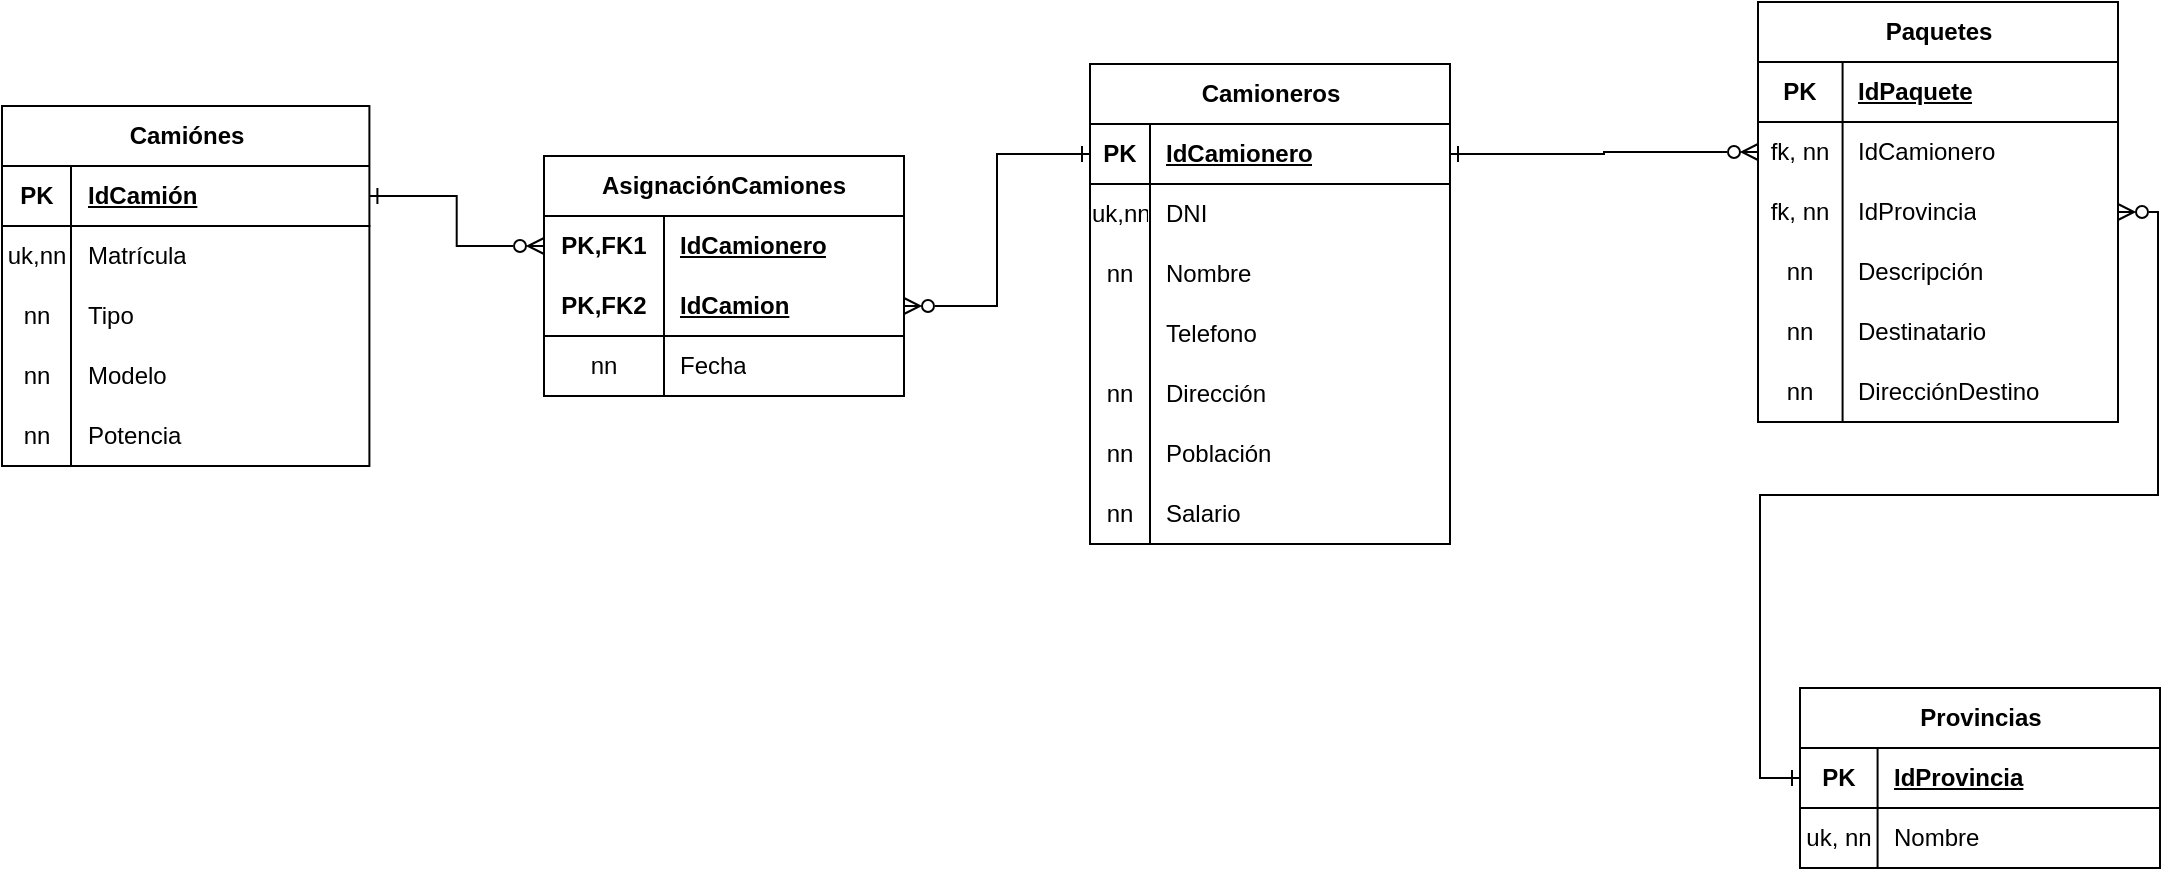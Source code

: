 <mxfile version="22.1.0" type="github">
  <diagram name="Página-1" id="TbM-btvtSWsH4579E8Jc">
    <mxGraphModel dx="1766" dy="752" grid="0" gridSize="10" guides="1" tooltips="1" connect="1" arrows="1" fold="1" page="0" pageScale="1" pageWidth="827" pageHeight="1169" math="0" shadow="0">
      <root>
        <mxCell id="0" />
        <mxCell id="1" parent="0" />
        <mxCell id="KxyYfoqDPXcTMxQ-RhAr-1" value="Camioneros" style="shape=table;startSize=30;container=1;collapsible=1;childLayout=tableLayout;fixedRows=1;rowLines=0;fontStyle=1;align=center;resizeLast=1;html=1;" vertex="1" parent="1">
          <mxGeometry x="498" y="313" width="180" height="240" as="geometry" />
        </mxCell>
        <mxCell id="KxyYfoqDPXcTMxQ-RhAr-2" value="" style="shape=tableRow;horizontal=0;startSize=0;swimlaneHead=0;swimlaneBody=0;fillColor=none;collapsible=0;dropTarget=0;points=[[0,0.5],[1,0.5]];portConstraint=eastwest;top=0;left=0;right=0;bottom=1;" vertex="1" parent="KxyYfoqDPXcTMxQ-RhAr-1">
          <mxGeometry y="30" width="180" height="30" as="geometry" />
        </mxCell>
        <mxCell id="KxyYfoqDPXcTMxQ-RhAr-3" value="PK" style="shape=partialRectangle;connectable=0;fillColor=none;top=0;left=0;bottom=0;right=0;fontStyle=1;overflow=hidden;whiteSpace=wrap;html=1;" vertex="1" parent="KxyYfoqDPXcTMxQ-RhAr-2">
          <mxGeometry width="30" height="30" as="geometry">
            <mxRectangle width="30" height="30" as="alternateBounds" />
          </mxGeometry>
        </mxCell>
        <mxCell id="KxyYfoqDPXcTMxQ-RhAr-4" value="IdCamionero" style="shape=partialRectangle;connectable=0;fillColor=none;top=0;left=0;bottom=0;right=0;align=left;spacingLeft=6;fontStyle=5;overflow=hidden;whiteSpace=wrap;html=1;" vertex="1" parent="KxyYfoqDPXcTMxQ-RhAr-2">
          <mxGeometry x="30" width="150" height="30" as="geometry">
            <mxRectangle width="150" height="30" as="alternateBounds" />
          </mxGeometry>
        </mxCell>
        <mxCell id="KxyYfoqDPXcTMxQ-RhAr-5" value="" style="shape=tableRow;horizontal=0;startSize=0;swimlaneHead=0;swimlaneBody=0;fillColor=none;collapsible=0;dropTarget=0;points=[[0,0.5],[1,0.5]];portConstraint=eastwest;top=0;left=0;right=0;bottom=0;" vertex="1" parent="KxyYfoqDPXcTMxQ-RhAr-1">
          <mxGeometry y="60" width="180" height="30" as="geometry" />
        </mxCell>
        <mxCell id="KxyYfoqDPXcTMxQ-RhAr-6" value="uk,nn" style="shape=partialRectangle;connectable=0;fillColor=none;top=0;left=0;bottom=0;right=0;editable=1;overflow=hidden;whiteSpace=wrap;html=1;" vertex="1" parent="KxyYfoqDPXcTMxQ-RhAr-5">
          <mxGeometry width="30" height="30" as="geometry">
            <mxRectangle width="30" height="30" as="alternateBounds" />
          </mxGeometry>
        </mxCell>
        <mxCell id="KxyYfoqDPXcTMxQ-RhAr-7" value="DNI" style="shape=partialRectangle;connectable=0;fillColor=none;top=0;left=0;bottom=0;right=0;align=left;spacingLeft=6;overflow=hidden;whiteSpace=wrap;html=1;" vertex="1" parent="KxyYfoqDPXcTMxQ-RhAr-5">
          <mxGeometry x="30" width="150" height="30" as="geometry">
            <mxRectangle width="150" height="30" as="alternateBounds" />
          </mxGeometry>
        </mxCell>
        <mxCell id="KxyYfoqDPXcTMxQ-RhAr-8" value="" style="shape=tableRow;horizontal=0;startSize=0;swimlaneHead=0;swimlaneBody=0;fillColor=none;collapsible=0;dropTarget=0;points=[[0,0.5],[1,0.5]];portConstraint=eastwest;top=0;left=0;right=0;bottom=0;" vertex="1" parent="KxyYfoqDPXcTMxQ-RhAr-1">
          <mxGeometry y="90" width="180" height="30" as="geometry" />
        </mxCell>
        <mxCell id="KxyYfoqDPXcTMxQ-RhAr-9" value="nn" style="shape=partialRectangle;connectable=0;fillColor=none;top=0;left=0;bottom=0;right=0;editable=1;overflow=hidden;whiteSpace=wrap;html=1;" vertex="1" parent="KxyYfoqDPXcTMxQ-RhAr-8">
          <mxGeometry width="30" height="30" as="geometry">
            <mxRectangle width="30" height="30" as="alternateBounds" />
          </mxGeometry>
        </mxCell>
        <mxCell id="KxyYfoqDPXcTMxQ-RhAr-10" value="Nombre" style="shape=partialRectangle;connectable=0;fillColor=none;top=0;left=0;bottom=0;right=0;align=left;spacingLeft=6;overflow=hidden;whiteSpace=wrap;html=1;" vertex="1" parent="KxyYfoqDPXcTMxQ-RhAr-8">
          <mxGeometry x="30" width="150" height="30" as="geometry">
            <mxRectangle width="150" height="30" as="alternateBounds" />
          </mxGeometry>
        </mxCell>
        <mxCell id="KxyYfoqDPXcTMxQ-RhAr-11" value="" style="shape=tableRow;horizontal=0;startSize=0;swimlaneHead=0;swimlaneBody=0;fillColor=none;collapsible=0;dropTarget=0;points=[[0,0.5],[1,0.5]];portConstraint=eastwest;top=0;left=0;right=0;bottom=0;" vertex="1" parent="KxyYfoqDPXcTMxQ-RhAr-1">
          <mxGeometry y="120" width="180" height="30" as="geometry" />
        </mxCell>
        <mxCell id="KxyYfoqDPXcTMxQ-RhAr-12" value="" style="shape=partialRectangle;connectable=0;fillColor=none;top=0;left=0;bottom=0;right=0;editable=1;overflow=hidden;whiteSpace=wrap;html=1;" vertex="1" parent="KxyYfoqDPXcTMxQ-RhAr-11">
          <mxGeometry width="30" height="30" as="geometry">
            <mxRectangle width="30" height="30" as="alternateBounds" />
          </mxGeometry>
        </mxCell>
        <mxCell id="KxyYfoqDPXcTMxQ-RhAr-13" value="Telefono" style="shape=partialRectangle;connectable=0;fillColor=none;top=0;left=0;bottom=0;right=0;align=left;spacingLeft=6;overflow=hidden;whiteSpace=wrap;html=1;" vertex="1" parent="KxyYfoqDPXcTMxQ-RhAr-11">
          <mxGeometry x="30" width="150" height="30" as="geometry">
            <mxRectangle width="150" height="30" as="alternateBounds" />
          </mxGeometry>
        </mxCell>
        <mxCell id="KxyYfoqDPXcTMxQ-RhAr-17" value="" style="shape=tableRow;horizontal=0;startSize=0;swimlaneHead=0;swimlaneBody=0;fillColor=none;collapsible=0;dropTarget=0;points=[[0,0.5],[1,0.5]];portConstraint=eastwest;top=0;left=0;right=0;bottom=0;" vertex="1" parent="KxyYfoqDPXcTMxQ-RhAr-1">
          <mxGeometry y="150" width="180" height="30" as="geometry" />
        </mxCell>
        <mxCell id="KxyYfoqDPXcTMxQ-RhAr-18" value="nn" style="shape=partialRectangle;connectable=0;fillColor=none;top=0;left=0;bottom=0;right=0;editable=1;overflow=hidden;whiteSpace=wrap;html=1;" vertex="1" parent="KxyYfoqDPXcTMxQ-RhAr-17">
          <mxGeometry width="30" height="30" as="geometry">
            <mxRectangle width="30" height="30" as="alternateBounds" />
          </mxGeometry>
        </mxCell>
        <mxCell id="KxyYfoqDPXcTMxQ-RhAr-19" value="Dirección" style="shape=partialRectangle;connectable=0;fillColor=none;top=0;left=0;bottom=0;right=0;align=left;spacingLeft=6;overflow=hidden;whiteSpace=wrap;html=1;" vertex="1" parent="KxyYfoqDPXcTMxQ-RhAr-17">
          <mxGeometry x="30" width="150" height="30" as="geometry">
            <mxRectangle width="150" height="30" as="alternateBounds" />
          </mxGeometry>
        </mxCell>
        <mxCell id="KxyYfoqDPXcTMxQ-RhAr-20" value="" style="shape=tableRow;horizontal=0;startSize=0;swimlaneHead=0;swimlaneBody=0;fillColor=none;collapsible=0;dropTarget=0;points=[[0,0.5],[1,0.5]];portConstraint=eastwest;top=0;left=0;right=0;bottom=0;" vertex="1" parent="KxyYfoqDPXcTMxQ-RhAr-1">
          <mxGeometry y="180" width="180" height="30" as="geometry" />
        </mxCell>
        <mxCell id="KxyYfoqDPXcTMxQ-RhAr-21" value="nn" style="shape=partialRectangle;connectable=0;fillColor=none;top=0;left=0;bottom=0;right=0;editable=1;overflow=hidden;whiteSpace=wrap;html=1;" vertex="1" parent="KxyYfoqDPXcTMxQ-RhAr-20">
          <mxGeometry width="30" height="30" as="geometry">
            <mxRectangle width="30" height="30" as="alternateBounds" />
          </mxGeometry>
        </mxCell>
        <mxCell id="KxyYfoqDPXcTMxQ-RhAr-22" value="Población" style="shape=partialRectangle;connectable=0;fillColor=none;top=0;left=0;bottom=0;right=0;align=left;spacingLeft=6;overflow=hidden;whiteSpace=wrap;html=1;" vertex="1" parent="KxyYfoqDPXcTMxQ-RhAr-20">
          <mxGeometry x="30" width="150" height="30" as="geometry">
            <mxRectangle width="150" height="30" as="alternateBounds" />
          </mxGeometry>
        </mxCell>
        <mxCell id="KxyYfoqDPXcTMxQ-RhAr-23" value="" style="shape=tableRow;horizontal=0;startSize=0;swimlaneHead=0;swimlaneBody=0;fillColor=none;collapsible=0;dropTarget=0;points=[[0,0.5],[1,0.5]];portConstraint=eastwest;top=0;left=0;right=0;bottom=0;" vertex="1" parent="KxyYfoqDPXcTMxQ-RhAr-1">
          <mxGeometry y="210" width="180" height="30" as="geometry" />
        </mxCell>
        <mxCell id="KxyYfoqDPXcTMxQ-RhAr-24" value="nn" style="shape=partialRectangle;connectable=0;fillColor=none;top=0;left=0;bottom=0;right=0;editable=1;overflow=hidden;whiteSpace=wrap;html=1;" vertex="1" parent="KxyYfoqDPXcTMxQ-RhAr-23">
          <mxGeometry width="30" height="30" as="geometry">
            <mxRectangle width="30" height="30" as="alternateBounds" />
          </mxGeometry>
        </mxCell>
        <mxCell id="KxyYfoqDPXcTMxQ-RhAr-25" value="Salario" style="shape=partialRectangle;connectable=0;fillColor=none;top=0;left=0;bottom=0;right=0;align=left;spacingLeft=6;overflow=hidden;whiteSpace=wrap;html=1;" vertex="1" parent="KxyYfoqDPXcTMxQ-RhAr-23">
          <mxGeometry x="30" width="150" height="30" as="geometry">
            <mxRectangle width="150" height="30" as="alternateBounds" />
          </mxGeometry>
        </mxCell>
        <mxCell id="KxyYfoqDPXcTMxQ-RhAr-26" value="Camiónes" style="shape=table;startSize=30;container=1;collapsible=1;childLayout=tableLayout;fixedRows=1;rowLines=0;fontStyle=1;align=center;resizeLast=1;html=1;" vertex="1" parent="1">
          <mxGeometry x="-46" y="334" width="183.7" height="180" as="geometry" />
        </mxCell>
        <mxCell id="KxyYfoqDPXcTMxQ-RhAr-27" value="" style="shape=tableRow;horizontal=0;startSize=0;swimlaneHead=0;swimlaneBody=0;fillColor=none;collapsible=0;dropTarget=0;points=[[0,0.5],[1,0.5]];portConstraint=eastwest;top=0;left=0;right=0;bottom=1;" vertex="1" parent="KxyYfoqDPXcTMxQ-RhAr-26">
          <mxGeometry y="30" width="183.7" height="30" as="geometry" />
        </mxCell>
        <mxCell id="KxyYfoqDPXcTMxQ-RhAr-28" value="PK" style="shape=partialRectangle;connectable=0;fillColor=none;top=0;left=0;bottom=0;right=0;fontStyle=1;overflow=hidden;whiteSpace=wrap;html=1;" vertex="1" parent="KxyYfoqDPXcTMxQ-RhAr-27">
          <mxGeometry width="34.5" height="30" as="geometry">
            <mxRectangle width="34.5" height="30" as="alternateBounds" />
          </mxGeometry>
        </mxCell>
        <mxCell id="KxyYfoqDPXcTMxQ-RhAr-29" value="IdCamión" style="shape=partialRectangle;connectable=0;fillColor=none;top=0;left=0;bottom=0;right=0;align=left;spacingLeft=6;fontStyle=5;overflow=hidden;whiteSpace=wrap;html=1;" vertex="1" parent="KxyYfoqDPXcTMxQ-RhAr-27">
          <mxGeometry x="34.5" width="149.2" height="30" as="geometry">
            <mxRectangle width="149.2" height="30" as="alternateBounds" />
          </mxGeometry>
        </mxCell>
        <mxCell id="KxyYfoqDPXcTMxQ-RhAr-30" value="" style="shape=tableRow;horizontal=0;startSize=0;swimlaneHead=0;swimlaneBody=0;fillColor=none;collapsible=0;dropTarget=0;points=[[0,0.5],[1,0.5]];portConstraint=eastwest;top=0;left=0;right=0;bottom=0;" vertex="1" parent="KxyYfoqDPXcTMxQ-RhAr-26">
          <mxGeometry y="60" width="183.7" height="30" as="geometry" />
        </mxCell>
        <mxCell id="KxyYfoqDPXcTMxQ-RhAr-31" value="uk,nn" style="shape=partialRectangle;connectable=0;fillColor=none;top=0;left=0;bottom=0;right=0;editable=1;overflow=hidden;whiteSpace=wrap;html=1;" vertex="1" parent="KxyYfoqDPXcTMxQ-RhAr-30">
          <mxGeometry width="34.5" height="30" as="geometry">
            <mxRectangle width="34.5" height="30" as="alternateBounds" />
          </mxGeometry>
        </mxCell>
        <mxCell id="KxyYfoqDPXcTMxQ-RhAr-32" value="Matrícula" style="shape=partialRectangle;connectable=0;fillColor=none;top=0;left=0;bottom=0;right=0;align=left;spacingLeft=6;overflow=hidden;whiteSpace=wrap;html=1;" vertex="1" parent="KxyYfoqDPXcTMxQ-RhAr-30">
          <mxGeometry x="34.5" width="149.2" height="30" as="geometry">
            <mxRectangle width="149.2" height="30" as="alternateBounds" />
          </mxGeometry>
        </mxCell>
        <mxCell id="KxyYfoqDPXcTMxQ-RhAr-33" value="" style="shape=tableRow;horizontal=0;startSize=0;swimlaneHead=0;swimlaneBody=0;fillColor=none;collapsible=0;dropTarget=0;points=[[0,0.5],[1,0.5]];portConstraint=eastwest;top=0;left=0;right=0;bottom=0;" vertex="1" parent="KxyYfoqDPXcTMxQ-RhAr-26">
          <mxGeometry y="90" width="183.7" height="30" as="geometry" />
        </mxCell>
        <mxCell id="KxyYfoqDPXcTMxQ-RhAr-34" value="nn" style="shape=partialRectangle;connectable=0;fillColor=none;top=0;left=0;bottom=0;right=0;editable=1;overflow=hidden;whiteSpace=wrap;html=1;" vertex="1" parent="KxyYfoqDPXcTMxQ-RhAr-33">
          <mxGeometry width="34.5" height="30" as="geometry">
            <mxRectangle width="34.5" height="30" as="alternateBounds" />
          </mxGeometry>
        </mxCell>
        <mxCell id="KxyYfoqDPXcTMxQ-RhAr-35" value="Tipo" style="shape=partialRectangle;connectable=0;fillColor=none;top=0;left=0;bottom=0;right=0;align=left;spacingLeft=6;overflow=hidden;whiteSpace=wrap;html=1;" vertex="1" parent="KxyYfoqDPXcTMxQ-RhAr-33">
          <mxGeometry x="34.5" width="149.2" height="30" as="geometry">
            <mxRectangle width="149.2" height="30" as="alternateBounds" />
          </mxGeometry>
        </mxCell>
        <mxCell id="KxyYfoqDPXcTMxQ-RhAr-52" value="" style="shape=tableRow;horizontal=0;startSize=0;swimlaneHead=0;swimlaneBody=0;fillColor=none;collapsible=0;dropTarget=0;points=[[0,0.5],[1,0.5]];portConstraint=eastwest;top=0;left=0;right=0;bottom=0;" vertex="1" parent="KxyYfoqDPXcTMxQ-RhAr-26">
          <mxGeometry y="120" width="183.7" height="30" as="geometry" />
        </mxCell>
        <mxCell id="KxyYfoqDPXcTMxQ-RhAr-53" value="nn" style="shape=partialRectangle;connectable=0;fillColor=none;top=0;left=0;bottom=0;right=0;editable=1;overflow=hidden;whiteSpace=wrap;html=1;" vertex="1" parent="KxyYfoqDPXcTMxQ-RhAr-52">
          <mxGeometry width="34.5" height="30" as="geometry">
            <mxRectangle width="34.5" height="30" as="alternateBounds" />
          </mxGeometry>
        </mxCell>
        <mxCell id="KxyYfoqDPXcTMxQ-RhAr-54" value="Modelo" style="shape=partialRectangle;connectable=0;fillColor=none;top=0;left=0;bottom=0;right=0;align=left;spacingLeft=6;overflow=hidden;whiteSpace=wrap;html=1;" vertex="1" parent="KxyYfoqDPXcTMxQ-RhAr-52">
          <mxGeometry x="34.5" width="149.2" height="30" as="geometry">
            <mxRectangle width="149.2" height="30" as="alternateBounds" />
          </mxGeometry>
        </mxCell>
        <mxCell id="KxyYfoqDPXcTMxQ-RhAr-36" value="" style="shape=tableRow;horizontal=0;startSize=0;swimlaneHead=0;swimlaneBody=0;fillColor=none;collapsible=0;dropTarget=0;points=[[0,0.5],[1,0.5]];portConstraint=eastwest;top=0;left=0;right=0;bottom=0;" vertex="1" parent="KxyYfoqDPXcTMxQ-RhAr-26">
          <mxGeometry y="150" width="183.7" height="30" as="geometry" />
        </mxCell>
        <mxCell id="KxyYfoqDPXcTMxQ-RhAr-37" value="nn" style="shape=partialRectangle;connectable=0;fillColor=none;top=0;left=0;bottom=0;right=0;editable=1;overflow=hidden;whiteSpace=wrap;html=1;" vertex="1" parent="KxyYfoqDPXcTMxQ-RhAr-36">
          <mxGeometry width="34.5" height="30" as="geometry">
            <mxRectangle width="34.5" height="30" as="alternateBounds" />
          </mxGeometry>
        </mxCell>
        <mxCell id="KxyYfoqDPXcTMxQ-RhAr-38" value="Potencia" style="shape=partialRectangle;connectable=0;fillColor=none;top=0;left=0;bottom=0;right=0;align=left;spacingLeft=6;overflow=hidden;whiteSpace=wrap;html=1;" vertex="1" parent="KxyYfoqDPXcTMxQ-RhAr-36">
          <mxGeometry x="34.5" width="149.2" height="30" as="geometry">
            <mxRectangle width="149.2" height="30" as="alternateBounds" />
          </mxGeometry>
        </mxCell>
        <mxCell id="KxyYfoqDPXcTMxQ-RhAr-57" value="AsignaciónCamiones" style="shape=table;startSize=30;container=1;collapsible=1;childLayout=tableLayout;fixedRows=1;rowLines=0;fontStyle=1;align=center;resizeLast=1;html=1;whiteSpace=wrap;" vertex="1" parent="1">
          <mxGeometry x="225" y="359" width="180" height="120" as="geometry" />
        </mxCell>
        <mxCell id="KxyYfoqDPXcTMxQ-RhAr-58" value="" style="shape=tableRow;horizontal=0;startSize=0;swimlaneHead=0;swimlaneBody=0;fillColor=none;collapsible=0;dropTarget=0;points=[[0,0.5],[1,0.5]];portConstraint=eastwest;top=0;left=0;right=0;bottom=0;html=1;" vertex="1" parent="KxyYfoqDPXcTMxQ-RhAr-57">
          <mxGeometry y="30" width="180" height="30" as="geometry" />
        </mxCell>
        <mxCell id="KxyYfoqDPXcTMxQ-RhAr-59" value="PK,FK1" style="shape=partialRectangle;connectable=0;fillColor=none;top=0;left=0;bottom=0;right=0;fontStyle=1;overflow=hidden;html=1;whiteSpace=wrap;" vertex="1" parent="KxyYfoqDPXcTMxQ-RhAr-58">
          <mxGeometry width="60" height="30" as="geometry">
            <mxRectangle width="60" height="30" as="alternateBounds" />
          </mxGeometry>
        </mxCell>
        <mxCell id="KxyYfoqDPXcTMxQ-RhAr-60" value="IdCamionero" style="shape=partialRectangle;connectable=0;fillColor=none;top=0;left=0;bottom=0;right=0;align=left;spacingLeft=6;fontStyle=5;overflow=hidden;html=1;whiteSpace=wrap;" vertex="1" parent="KxyYfoqDPXcTMxQ-RhAr-58">
          <mxGeometry x="60" width="120" height="30" as="geometry">
            <mxRectangle width="120" height="30" as="alternateBounds" />
          </mxGeometry>
        </mxCell>
        <mxCell id="KxyYfoqDPXcTMxQ-RhAr-61" value="" style="shape=tableRow;horizontal=0;startSize=0;swimlaneHead=0;swimlaneBody=0;fillColor=none;collapsible=0;dropTarget=0;points=[[0,0.5],[1,0.5]];portConstraint=eastwest;top=0;left=0;right=0;bottom=1;html=1;" vertex="1" parent="KxyYfoqDPXcTMxQ-RhAr-57">
          <mxGeometry y="60" width="180" height="30" as="geometry" />
        </mxCell>
        <mxCell id="KxyYfoqDPXcTMxQ-RhAr-62" value="PK,FK2" style="shape=partialRectangle;connectable=0;fillColor=none;top=0;left=0;bottom=0;right=0;fontStyle=1;overflow=hidden;html=1;whiteSpace=wrap;" vertex="1" parent="KxyYfoqDPXcTMxQ-RhAr-61">
          <mxGeometry width="60" height="30" as="geometry">
            <mxRectangle width="60" height="30" as="alternateBounds" />
          </mxGeometry>
        </mxCell>
        <mxCell id="KxyYfoqDPXcTMxQ-RhAr-63" value="IdCamion" style="shape=partialRectangle;connectable=0;fillColor=none;top=0;left=0;bottom=0;right=0;align=left;spacingLeft=6;fontStyle=5;overflow=hidden;html=1;whiteSpace=wrap;" vertex="1" parent="KxyYfoqDPXcTMxQ-RhAr-61">
          <mxGeometry x="60" width="120" height="30" as="geometry">
            <mxRectangle width="120" height="30" as="alternateBounds" />
          </mxGeometry>
        </mxCell>
        <mxCell id="KxyYfoqDPXcTMxQ-RhAr-64" value="" style="shape=tableRow;horizontal=0;startSize=0;swimlaneHead=0;swimlaneBody=0;fillColor=none;collapsible=0;dropTarget=0;points=[[0,0.5],[1,0.5]];portConstraint=eastwest;top=0;left=0;right=0;bottom=0;html=1;" vertex="1" parent="KxyYfoqDPXcTMxQ-RhAr-57">
          <mxGeometry y="90" width="180" height="30" as="geometry" />
        </mxCell>
        <mxCell id="KxyYfoqDPXcTMxQ-RhAr-65" value="nn" style="shape=partialRectangle;connectable=0;fillColor=none;top=0;left=0;bottom=0;right=0;editable=1;overflow=hidden;html=1;whiteSpace=wrap;" vertex="1" parent="KxyYfoqDPXcTMxQ-RhAr-64">
          <mxGeometry width="60" height="30" as="geometry">
            <mxRectangle width="60" height="30" as="alternateBounds" />
          </mxGeometry>
        </mxCell>
        <mxCell id="KxyYfoqDPXcTMxQ-RhAr-66" value="Fecha" style="shape=partialRectangle;connectable=0;fillColor=none;top=0;left=0;bottom=0;right=0;align=left;spacingLeft=6;overflow=hidden;html=1;whiteSpace=wrap;" vertex="1" parent="KxyYfoqDPXcTMxQ-RhAr-64">
          <mxGeometry x="60" width="120" height="30" as="geometry">
            <mxRectangle width="120" height="30" as="alternateBounds" />
          </mxGeometry>
        </mxCell>
        <mxCell id="KxyYfoqDPXcTMxQ-RhAr-70" style="edgeStyle=orthogonalEdgeStyle;rounded=0;orthogonalLoop=1;jettySize=auto;html=1;startArrow=ERone;startFill=0;endArrow=ERzeroToMany;endFill=0;" edge="1" parent="1" source="KxyYfoqDPXcTMxQ-RhAr-27" target="KxyYfoqDPXcTMxQ-RhAr-58">
          <mxGeometry relative="1" as="geometry" />
        </mxCell>
        <mxCell id="KxyYfoqDPXcTMxQ-RhAr-71" style="edgeStyle=orthogonalEdgeStyle;rounded=0;orthogonalLoop=1;jettySize=auto;html=1;startArrow=ERone;startFill=0;endArrow=ERzeroToMany;endFill=0;" edge="1" parent="1" source="KxyYfoqDPXcTMxQ-RhAr-2" target="KxyYfoqDPXcTMxQ-RhAr-61">
          <mxGeometry relative="1" as="geometry" />
        </mxCell>
        <mxCell id="KxyYfoqDPXcTMxQ-RhAr-72" value="Paquetes" style="shape=table;startSize=30;container=1;collapsible=1;childLayout=tableLayout;fixedRows=1;rowLines=0;fontStyle=1;align=center;resizeLast=1;html=1;" vertex="1" parent="1">
          <mxGeometry x="832" y="282" width="180" height="210" as="geometry" />
        </mxCell>
        <mxCell id="KxyYfoqDPXcTMxQ-RhAr-73" value="" style="shape=tableRow;horizontal=0;startSize=0;swimlaneHead=0;swimlaneBody=0;fillColor=none;collapsible=0;dropTarget=0;points=[[0,0.5],[1,0.5]];portConstraint=eastwest;top=0;left=0;right=0;bottom=1;" vertex="1" parent="KxyYfoqDPXcTMxQ-RhAr-72">
          <mxGeometry y="30" width="180" height="30" as="geometry" />
        </mxCell>
        <mxCell id="KxyYfoqDPXcTMxQ-RhAr-74" value="PK" style="shape=partialRectangle;connectable=0;fillColor=none;top=0;left=0;bottom=0;right=0;fontStyle=1;overflow=hidden;whiteSpace=wrap;html=1;" vertex="1" parent="KxyYfoqDPXcTMxQ-RhAr-73">
          <mxGeometry width="42.292" height="30" as="geometry">
            <mxRectangle width="42.292" height="30" as="alternateBounds" />
          </mxGeometry>
        </mxCell>
        <mxCell id="KxyYfoqDPXcTMxQ-RhAr-75" value="IdPaquete" style="shape=partialRectangle;connectable=0;fillColor=none;top=0;left=0;bottom=0;right=0;align=left;spacingLeft=6;fontStyle=5;overflow=hidden;whiteSpace=wrap;html=1;" vertex="1" parent="KxyYfoqDPXcTMxQ-RhAr-73">
          <mxGeometry x="42.292" width="137.708" height="30" as="geometry">
            <mxRectangle width="137.708" height="30" as="alternateBounds" />
          </mxGeometry>
        </mxCell>
        <mxCell id="KxyYfoqDPXcTMxQ-RhAr-76" value="" style="shape=tableRow;horizontal=0;startSize=0;swimlaneHead=0;swimlaneBody=0;fillColor=none;collapsible=0;dropTarget=0;points=[[0,0.5],[1,0.5]];portConstraint=eastwest;top=0;left=0;right=0;bottom=0;" vertex="1" parent="KxyYfoqDPXcTMxQ-RhAr-72">
          <mxGeometry y="60" width="180" height="30" as="geometry" />
        </mxCell>
        <mxCell id="KxyYfoqDPXcTMxQ-RhAr-77" value="fk, nn" style="shape=partialRectangle;connectable=0;fillColor=none;top=0;left=0;bottom=0;right=0;editable=1;overflow=hidden;whiteSpace=wrap;html=1;" vertex="1" parent="KxyYfoqDPXcTMxQ-RhAr-76">
          <mxGeometry width="42.292" height="30" as="geometry">
            <mxRectangle width="42.292" height="30" as="alternateBounds" />
          </mxGeometry>
        </mxCell>
        <mxCell id="KxyYfoqDPXcTMxQ-RhAr-78" value="IdCamionero" style="shape=partialRectangle;connectable=0;fillColor=none;top=0;left=0;bottom=0;right=0;align=left;spacingLeft=6;overflow=hidden;whiteSpace=wrap;html=1;" vertex="1" parent="KxyYfoqDPXcTMxQ-RhAr-76">
          <mxGeometry x="42.292" width="137.708" height="30" as="geometry">
            <mxRectangle width="137.708" height="30" as="alternateBounds" />
          </mxGeometry>
        </mxCell>
        <mxCell id="KxyYfoqDPXcTMxQ-RhAr-111" value="" style="shape=tableRow;horizontal=0;startSize=0;swimlaneHead=0;swimlaneBody=0;fillColor=none;collapsible=0;dropTarget=0;points=[[0,0.5],[1,0.5]];portConstraint=eastwest;top=0;left=0;right=0;bottom=0;" vertex="1" parent="KxyYfoqDPXcTMxQ-RhAr-72">
          <mxGeometry y="90" width="180" height="30" as="geometry" />
        </mxCell>
        <mxCell id="KxyYfoqDPXcTMxQ-RhAr-112" value="fk, nn" style="shape=partialRectangle;connectable=0;fillColor=none;top=0;left=0;bottom=0;right=0;editable=1;overflow=hidden;whiteSpace=wrap;html=1;" vertex="1" parent="KxyYfoqDPXcTMxQ-RhAr-111">
          <mxGeometry width="42.292" height="30" as="geometry">
            <mxRectangle width="42.292" height="30" as="alternateBounds" />
          </mxGeometry>
        </mxCell>
        <mxCell id="KxyYfoqDPXcTMxQ-RhAr-113" value="IdProvincia" style="shape=partialRectangle;connectable=0;fillColor=none;top=0;left=0;bottom=0;right=0;align=left;spacingLeft=6;overflow=hidden;whiteSpace=wrap;html=1;" vertex="1" parent="KxyYfoqDPXcTMxQ-RhAr-111">
          <mxGeometry x="42.292" width="137.708" height="30" as="geometry">
            <mxRectangle width="137.708" height="30" as="alternateBounds" />
          </mxGeometry>
        </mxCell>
        <mxCell id="KxyYfoqDPXcTMxQ-RhAr-88" value="" style="shape=tableRow;horizontal=0;startSize=0;swimlaneHead=0;swimlaneBody=0;fillColor=none;collapsible=0;dropTarget=0;points=[[0,0.5],[1,0.5]];portConstraint=eastwest;top=0;left=0;right=0;bottom=0;" vertex="1" parent="KxyYfoqDPXcTMxQ-RhAr-72">
          <mxGeometry y="120" width="180" height="30" as="geometry" />
        </mxCell>
        <mxCell id="KxyYfoqDPXcTMxQ-RhAr-89" value="nn" style="shape=partialRectangle;connectable=0;fillColor=none;top=0;left=0;bottom=0;right=0;editable=1;overflow=hidden;whiteSpace=wrap;html=1;" vertex="1" parent="KxyYfoqDPXcTMxQ-RhAr-88">
          <mxGeometry width="42.292" height="30" as="geometry">
            <mxRectangle width="42.292" height="30" as="alternateBounds" />
          </mxGeometry>
        </mxCell>
        <mxCell id="KxyYfoqDPXcTMxQ-RhAr-90" value="Descripción" style="shape=partialRectangle;connectable=0;fillColor=none;top=0;left=0;bottom=0;right=0;align=left;spacingLeft=6;overflow=hidden;whiteSpace=wrap;html=1;" vertex="1" parent="KxyYfoqDPXcTMxQ-RhAr-88">
          <mxGeometry x="42.292" width="137.708" height="30" as="geometry">
            <mxRectangle width="137.708" height="30" as="alternateBounds" />
          </mxGeometry>
        </mxCell>
        <mxCell id="KxyYfoqDPXcTMxQ-RhAr-79" value="" style="shape=tableRow;horizontal=0;startSize=0;swimlaneHead=0;swimlaneBody=0;fillColor=none;collapsible=0;dropTarget=0;points=[[0,0.5],[1,0.5]];portConstraint=eastwest;top=0;left=0;right=0;bottom=0;" vertex="1" parent="KxyYfoqDPXcTMxQ-RhAr-72">
          <mxGeometry y="150" width="180" height="30" as="geometry" />
        </mxCell>
        <mxCell id="KxyYfoqDPXcTMxQ-RhAr-80" value="nn" style="shape=partialRectangle;connectable=0;fillColor=none;top=0;left=0;bottom=0;right=0;editable=1;overflow=hidden;whiteSpace=wrap;html=1;" vertex="1" parent="KxyYfoqDPXcTMxQ-RhAr-79">
          <mxGeometry width="42.292" height="30" as="geometry">
            <mxRectangle width="42.292" height="30" as="alternateBounds" />
          </mxGeometry>
        </mxCell>
        <mxCell id="KxyYfoqDPXcTMxQ-RhAr-81" value="Destinatario" style="shape=partialRectangle;connectable=0;fillColor=none;top=0;left=0;bottom=0;right=0;align=left;spacingLeft=6;overflow=hidden;whiteSpace=wrap;html=1;" vertex="1" parent="KxyYfoqDPXcTMxQ-RhAr-79">
          <mxGeometry x="42.292" width="137.708" height="30" as="geometry">
            <mxRectangle width="137.708" height="30" as="alternateBounds" />
          </mxGeometry>
        </mxCell>
        <mxCell id="KxyYfoqDPXcTMxQ-RhAr-82" value="" style="shape=tableRow;horizontal=0;startSize=0;swimlaneHead=0;swimlaneBody=0;fillColor=none;collapsible=0;dropTarget=0;points=[[0,0.5],[1,0.5]];portConstraint=eastwest;top=0;left=0;right=0;bottom=0;" vertex="1" parent="KxyYfoqDPXcTMxQ-RhAr-72">
          <mxGeometry y="180" width="180" height="30" as="geometry" />
        </mxCell>
        <mxCell id="KxyYfoqDPXcTMxQ-RhAr-83" value="nn" style="shape=partialRectangle;connectable=0;fillColor=none;top=0;left=0;bottom=0;right=0;editable=1;overflow=hidden;whiteSpace=wrap;html=1;" vertex="1" parent="KxyYfoqDPXcTMxQ-RhAr-82">
          <mxGeometry width="42.292" height="30" as="geometry">
            <mxRectangle width="42.292" height="30" as="alternateBounds" />
          </mxGeometry>
        </mxCell>
        <mxCell id="KxyYfoqDPXcTMxQ-RhAr-84" value="DirecciónDestino" style="shape=partialRectangle;connectable=0;fillColor=none;top=0;left=0;bottom=0;right=0;align=left;spacingLeft=6;overflow=hidden;whiteSpace=wrap;html=1;" vertex="1" parent="KxyYfoqDPXcTMxQ-RhAr-82">
          <mxGeometry x="42.292" width="137.708" height="30" as="geometry">
            <mxRectangle width="137.708" height="30" as="alternateBounds" />
          </mxGeometry>
        </mxCell>
        <mxCell id="KxyYfoqDPXcTMxQ-RhAr-91" style="edgeStyle=orthogonalEdgeStyle;rounded=0;orthogonalLoop=1;jettySize=auto;html=1;startArrow=ERzeroToMany;startFill=0;endArrow=ERone;endFill=0;" edge="1" parent="1" source="KxyYfoqDPXcTMxQ-RhAr-76" target="KxyYfoqDPXcTMxQ-RhAr-2">
          <mxGeometry relative="1" as="geometry" />
        </mxCell>
        <mxCell id="KxyYfoqDPXcTMxQ-RhAr-92" value="Provincias" style="shape=table;startSize=30;container=1;collapsible=1;childLayout=tableLayout;fixedRows=1;rowLines=0;fontStyle=1;align=center;resizeLast=1;html=1;" vertex="1" parent="1">
          <mxGeometry x="853" y="625" width="180" height="90" as="geometry" />
        </mxCell>
        <mxCell id="KxyYfoqDPXcTMxQ-RhAr-93" value="" style="shape=tableRow;horizontal=0;startSize=0;swimlaneHead=0;swimlaneBody=0;fillColor=none;collapsible=0;dropTarget=0;points=[[0,0.5],[1,0.5]];portConstraint=eastwest;top=0;left=0;right=0;bottom=1;" vertex="1" parent="KxyYfoqDPXcTMxQ-RhAr-92">
          <mxGeometry y="30" width="180" height="30" as="geometry" />
        </mxCell>
        <mxCell id="KxyYfoqDPXcTMxQ-RhAr-94" value="PK" style="shape=partialRectangle;connectable=0;fillColor=none;top=0;left=0;bottom=0;right=0;fontStyle=1;overflow=hidden;whiteSpace=wrap;html=1;" vertex="1" parent="KxyYfoqDPXcTMxQ-RhAr-93">
          <mxGeometry width="38.792" height="30" as="geometry">
            <mxRectangle width="38.792" height="30" as="alternateBounds" />
          </mxGeometry>
        </mxCell>
        <mxCell id="KxyYfoqDPXcTMxQ-RhAr-95" value="IdProvincia" style="shape=partialRectangle;connectable=0;fillColor=none;top=0;left=0;bottom=0;right=0;align=left;spacingLeft=6;fontStyle=5;overflow=hidden;whiteSpace=wrap;html=1;" vertex="1" parent="KxyYfoqDPXcTMxQ-RhAr-93">
          <mxGeometry x="38.792" width="141.208" height="30" as="geometry">
            <mxRectangle width="141.208" height="30" as="alternateBounds" />
          </mxGeometry>
        </mxCell>
        <mxCell id="KxyYfoqDPXcTMxQ-RhAr-96" value="" style="shape=tableRow;horizontal=0;startSize=0;swimlaneHead=0;swimlaneBody=0;fillColor=none;collapsible=0;dropTarget=0;points=[[0,0.5],[1,0.5]];portConstraint=eastwest;top=0;left=0;right=0;bottom=0;" vertex="1" parent="KxyYfoqDPXcTMxQ-RhAr-92">
          <mxGeometry y="60" width="180" height="30" as="geometry" />
        </mxCell>
        <mxCell id="KxyYfoqDPXcTMxQ-RhAr-97" value="uk, nn" style="shape=partialRectangle;connectable=0;fillColor=none;top=0;left=0;bottom=0;right=0;editable=1;overflow=hidden;whiteSpace=wrap;html=1;" vertex="1" parent="KxyYfoqDPXcTMxQ-RhAr-96">
          <mxGeometry width="38.792" height="30" as="geometry">
            <mxRectangle width="38.792" height="30" as="alternateBounds" />
          </mxGeometry>
        </mxCell>
        <mxCell id="KxyYfoqDPXcTMxQ-RhAr-98" value="Nombre" style="shape=partialRectangle;connectable=0;fillColor=none;top=0;left=0;bottom=0;right=0;align=left;spacingLeft=6;overflow=hidden;whiteSpace=wrap;html=1;" vertex="1" parent="KxyYfoqDPXcTMxQ-RhAr-96">
          <mxGeometry x="38.792" width="141.208" height="30" as="geometry">
            <mxRectangle width="141.208" height="30" as="alternateBounds" />
          </mxGeometry>
        </mxCell>
        <mxCell id="KxyYfoqDPXcTMxQ-RhAr-115" style="edgeStyle=orthogonalEdgeStyle;rounded=0;orthogonalLoop=1;jettySize=auto;html=1;startArrow=ERzeroToMany;startFill=0;endArrow=ERone;endFill=0;" edge="1" parent="1" source="KxyYfoqDPXcTMxQ-RhAr-111" target="KxyYfoqDPXcTMxQ-RhAr-93">
          <mxGeometry relative="1" as="geometry" />
        </mxCell>
      </root>
    </mxGraphModel>
  </diagram>
</mxfile>
